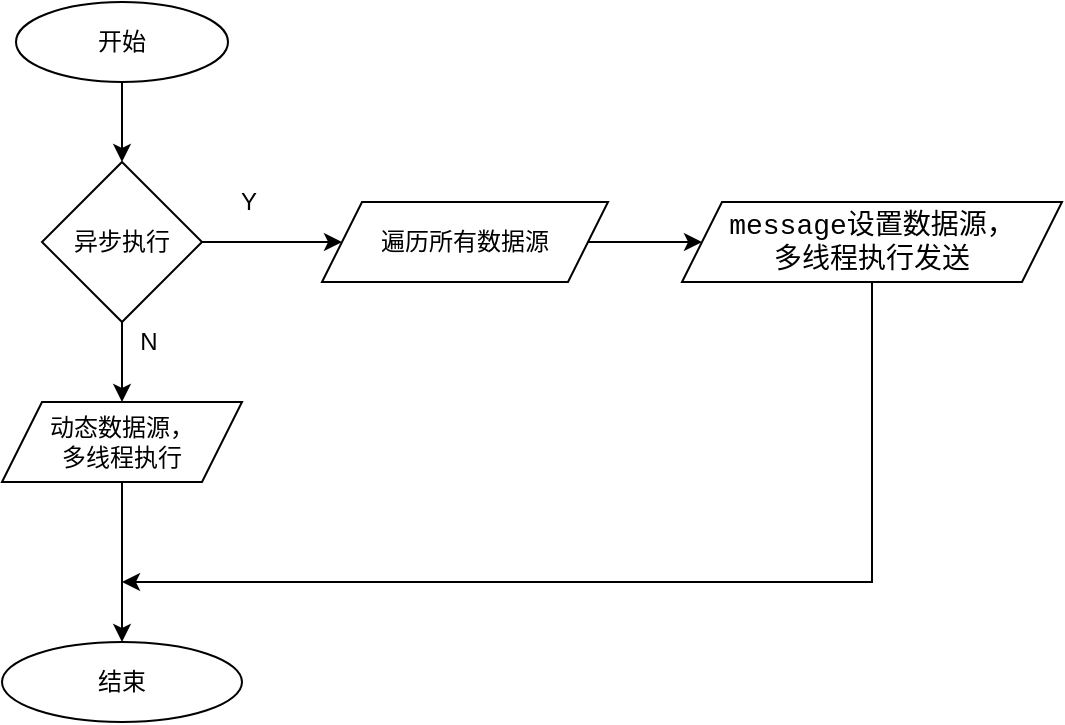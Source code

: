 <mxfile version="14.9.8" type="github">
  <diagram id="dEx86dSYwrzgcJbfhVJY" name="第 1 页">
    <mxGraphModel dx="942" dy="583" grid="1" gridSize="10" guides="1" tooltips="1" connect="1" arrows="1" fold="1" page="1" pageScale="1" pageWidth="827" pageHeight="1169" math="0" shadow="0">
      <root>
        <mxCell id="0" />
        <mxCell id="1" parent="0" />
        <mxCell id="qBNgjx7pjF_n1ZrfmN2p-3" value="" style="edgeStyle=orthogonalEdgeStyle;rounded=0;orthogonalLoop=1;jettySize=auto;html=1;" parent="1" source="qBNgjx7pjF_n1ZrfmN2p-1" target="qBNgjx7pjF_n1ZrfmN2p-2" edge="1">
          <mxGeometry relative="1" as="geometry" />
        </mxCell>
        <mxCell id="qBNgjx7pjF_n1ZrfmN2p-1" value="开始" style="ellipse;whiteSpace=wrap;html=1;" parent="1" vertex="1">
          <mxGeometry x="237" y="150" width="106" height="40" as="geometry" />
        </mxCell>
        <mxCell id="qBNgjx7pjF_n1ZrfmN2p-5" value="" style="edgeStyle=orthogonalEdgeStyle;rounded=0;orthogonalLoop=1;jettySize=auto;html=1;" parent="1" source="qBNgjx7pjF_n1ZrfmN2p-2" target="qBNgjx7pjF_n1ZrfmN2p-4" edge="1">
          <mxGeometry relative="1" as="geometry" />
        </mxCell>
        <mxCell id="qBNgjx7pjF_n1ZrfmN2p-10" value="" style="edgeStyle=orthogonalEdgeStyle;rounded=0;orthogonalLoop=1;jettySize=auto;html=1;" parent="1" source="qBNgjx7pjF_n1ZrfmN2p-2" target="qBNgjx7pjF_n1ZrfmN2p-9" edge="1">
          <mxGeometry relative="1" as="geometry" />
        </mxCell>
        <mxCell id="qBNgjx7pjF_n1ZrfmN2p-2" value="异步执行" style="rhombus;whiteSpace=wrap;html=1;" parent="1" vertex="1">
          <mxGeometry x="250" y="230" width="80" height="80" as="geometry" />
        </mxCell>
        <mxCell id="qBNgjx7pjF_n1ZrfmN2p-8" value="" style="edgeStyle=orthogonalEdgeStyle;rounded=0;orthogonalLoop=1;jettySize=auto;html=1;" parent="1" source="qBNgjx7pjF_n1ZrfmN2p-4" target="qBNgjx7pjF_n1ZrfmN2p-7" edge="1">
          <mxGeometry relative="1" as="geometry" />
        </mxCell>
        <mxCell id="qBNgjx7pjF_n1ZrfmN2p-4" value="动态数据源，&lt;br&gt;多线程执行" style="shape=parallelogram;perimeter=parallelogramPerimeter;whiteSpace=wrap;html=1;fixedSize=1;" parent="1" vertex="1">
          <mxGeometry x="230" y="350" width="120" height="40" as="geometry" />
        </mxCell>
        <mxCell id="qBNgjx7pjF_n1ZrfmN2p-6" value="N" style="text;html=1;align=center;verticalAlign=middle;resizable=0;points=[];autosize=1;strokeColor=none;" parent="1" vertex="1">
          <mxGeometry x="293" y="310" width="20" height="20" as="geometry" />
        </mxCell>
        <mxCell id="qBNgjx7pjF_n1ZrfmN2p-7" value="结束" style="ellipse;whiteSpace=wrap;html=1;" parent="1" vertex="1">
          <mxGeometry x="230" y="470" width="120" height="40" as="geometry" />
        </mxCell>
        <mxCell id="qBNgjx7pjF_n1ZrfmN2p-13" value="" style="edgeStyle=orthogonalEdgeStyle;rounded=0;orthogonalLoop=1;jettySize=auto;html=1;" parent="1" source="qBNgjx7pjF_n1ZrfmN2p-9" target="qBNgjx7pjF_n1ZrfmN2p-12" edge="1">
          <mxGeometry relative="1" as="geometry" />
        </mxCell>
        <mxCell id="qBNgjx7pjF_n1ZrfmN2p-9" value="遍历所有数据源" style="shape=parallelogram;perimeter=parallelogramPerimeter;whiteSpace=wrap;html=1;fixedSize=1;" parent="1" vertex="1">
          <mxGeometry x="390" y="250" width="143" height="40" as="geometry" />
        </mxCell>
        <mxCell id="qBNgjx7pjF_n1ZrfmN2p-11" value="Y" style="text;html=1;align=center;verticalAlign=middle;resizable=0;points=[];autosize=1;strokeColor=none;" parent="1" vertex="1">
          <mxGeometry x="343" y="240" width="20" height="20" as="geometry" />
        </mxCell>
        <mxCell id="qBNgjx7pjF_n1ZrfmN2p-15" value="" style="edgeStyle=orthogonalEdgeStyle;rounded=0;orthogonalLoop=1;jettySize=auto;html=1;" parent="1" source="qBNgjx7pjF_n1ZrfmN2p-12" edge="1">
          <mxGeometry relative="1" as="geometry">
            <mxPoint x="290" y="440" as="targetPoint" />
            <Array as="points">
              <mxPoint x="665" y="440" />
            </Array>
          </mxGeometry>
        </mxCell>
        <mxCell id="qBNgjx7pjF_n1ZrfmN2p-12" value="&lt;span style=&quot;font-family: &amp;#34;consolas&amp;#34; , &amp;#34;bitstream vera sans mono&amp;#34; , &amp;#34;courier new&amp;#34; , &amp;#34;courier&amp;#34; , monospace ; font-size: 14px ; text-align: left ; background-color: rgb(255 , 255 , 255)&quot;&gt;message设置数据源，&lt;br&gt;多线程执行发送&lt;br&gt;&lt;/span&gt;" style="shape=parallelogram;perimeter=parallelogramPerimeter;whiteSpace=wrap;html=1;fixedSize=1;" parent="1" vertex="1">
          <mxGeometry x="570" y="250" width="190" height="40" as="geometry" />
        </mxCell>
      </root>
    </mxGraphModel>
  </diagram>
</mxfile>

